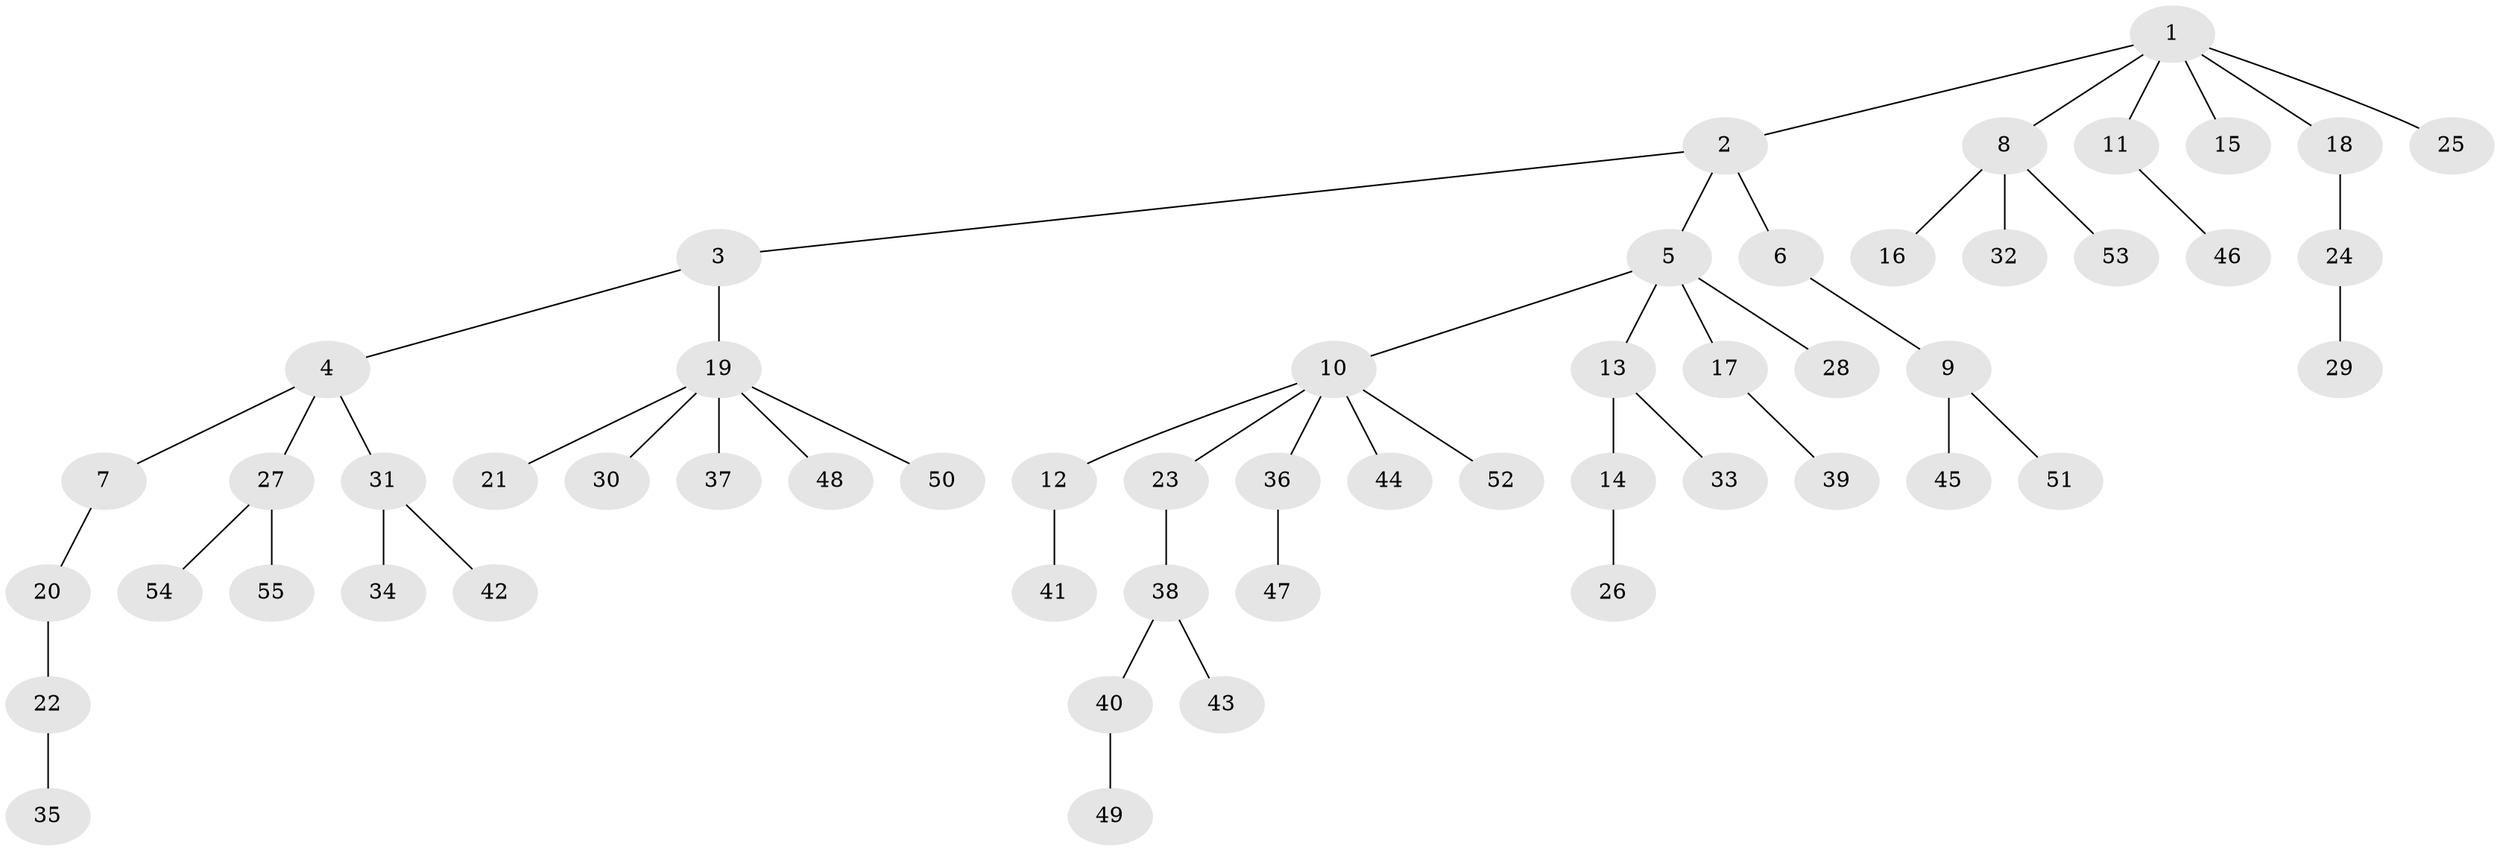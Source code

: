 // coarse degree distribution, {5: 0.08333333333333333, 7: 0.027777777777777776, 2: 0.19444444444444445, 3: 0.05555555555555555, 6: 0.027777777777777776, 1: 0.6111111111111112}
// Generated by graph-tools (version 1.1) at 2025/52/02/27/25 19:52:11]
// undirected, 55 vertices, 54 edges
graph export_dot {
graph [start="1"]
  node [color=gray90,style=filled];
  1;
  2;
  3;
  4;
  5;
  6;
  7;
  8;
  9;
  10;
  11;
  12;
  13;
  14;
  15;
  16;
  17;
  18;
  19;
  20;
  21;
  22;
  23;
  24;
  25;
  26;
  27;
  28;
  29;
  30;
  31;
  32;
  33;
  34;
  35;
  36;
  37;
  38;
  39;
  40;
  41;
  42;
  43;
  44;
  45;
  46;
  47;
  48;
  49;
  50;
  51;
  52;
  53;
  54;
  55;
  1 -- 2;
  1 -- 8;
  1 -- 11;
  1 -- 15;
  1 -- 18;
  1 -- 25;
  2 -- 3;
  2 -- 5;
  2 -- 6;
  3 -- 4;
  3 -- 19;
  4 -- 7;
  4 -- 27;
  4 -- 31;
  5 -- 10;
  5 -- 13;
  5 -- 17;
  5 -- 28;
  6 -- 9;
  7 -- 20;
  8 -- 16;
  8 -- 32;
  8 -- 53;
  9 -- 45;
  9 -- 51;
  10 -- 12;
  10 -- 23;
  10 -- 36;
  10 -- 44;
  10 -- 52;
  11 -- 46;
  12 -- 41;
  13 -- 14;
  13 -- 33;
  14 -- 26;
  17 -- 39;
  18 -- 24;
  19 -- 21;
  19 -- 30;
  19 -- 37;
  19 -- 48;
  19 -- 50;
  20 -- 22;
  22 -- 35;
  23 -- 38;
  24 -- 29;
  27 -- 54;
  27 -- 55;
  31 -- 34;
  31 -- 42;
  36 -- 47;
  38 -- 40;
  38 -- 43;
  40 -- 49;
}
